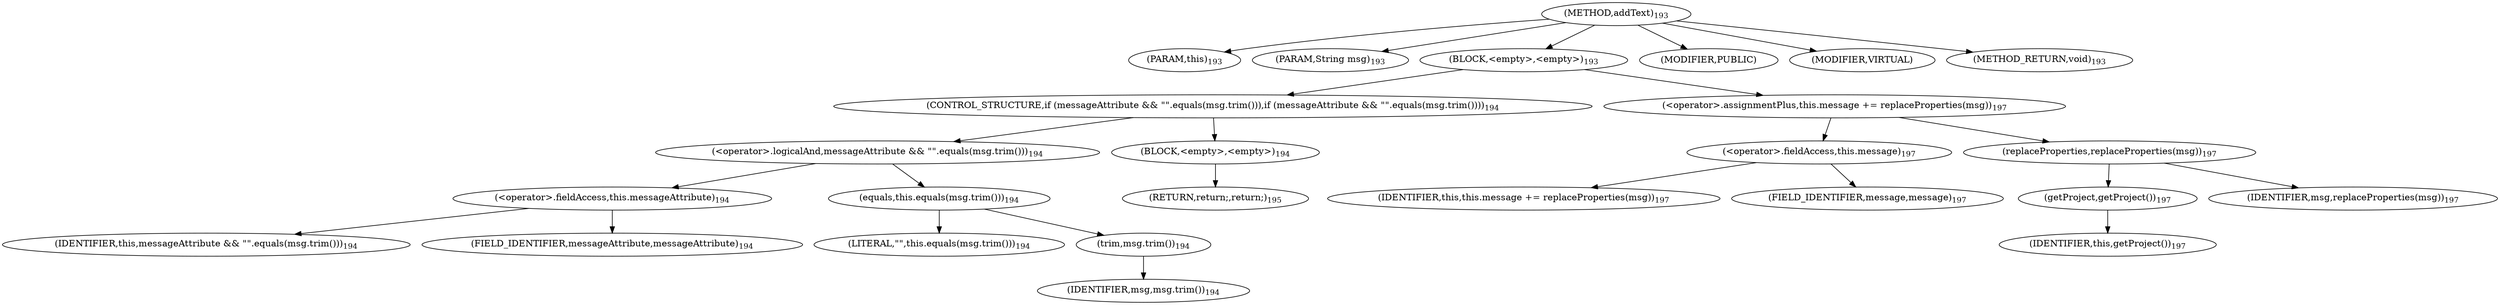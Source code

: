 digraph "addText" {  
"346" [label = <(METHOD,addText)<SUB>193</SUB>> ]
"36" [label = <(PARAM,this)<SUB>193</SUB>> ]
"347" [label = <(PARAM,String msg)<SUB>193</SUB>> ]
"348" [label = <(BLOCK,&lt;empty&gt;,&lt;empty&gt;)<SUB>193</SUB>> ]
"349" [label = <(CONTROL_STRUCTURE,if (messageAttribute &amp;&amp; &quot;&quot;.equals(msg.trim())),if (messageAttribute &amp;&amp; &quot;&quot;.equals(msg.trim())))<SUB>194</SUB>> ]
"350" [label = <(&lt;operator&gt;.logicalAnd,messageAttribute &amp;&amp; &quot;&quot;.equals(msg.trim()))<SUB>194</SUB>> ]
"351" [label = <(&lt;operator&gt;.fieldAccess,this.messageAttribute)<SUB>194</SUB>> ]
"352" [label = <(IDENTIFIER,this,messageAttribute &amp;&amp; &quot;&quot;.equals(msg.trim()))<SUB>194</SUB>> ]
"353" [label = <(FIELD_IDENTIFIER,messageAttribute,messageAttribute)<SUB>194</SUB>> ]
"354" [label = <(equals,this.equals(msg.trim()))<SUB>194</SUB>> ]
"355" [label = <(LITERAL,&quot;&quot;,this.equals(msg.trim()))<SUB>194</SUB>> ]
"356" [label = <(trim,msg.trim())<SUB>194</SUB>> ]
"357" [label = <(IDENTIFIER,msg,msg.trim())<SUB>194</SUB>> ]
"358" [label = <(BLOCK,&lt;empty&gt;,&lt;empty&gt;)<SUB>194</SUB>> ]
"359" [label = <(RETURN,return;,return;)<SUB>195</SUB>> ]
"360" [label = <(&lt;operator&gt;.assignmentPlus,this.message += replaceProperties(msg))<SUB>197</SUB>> ]
"361" [label = <(&lt;operator&gt;.fieldAccess,this.message)<SUB>197</SUB>> ]
"362" [label = <(IDENTIFIER,this,this.message += replaceProperties(msg))<SUB>197</SUB>> ]
"363" [label = <(FIELD_IDENTIFIER,message,message)<SUB>197</SUB>> ]
"364" [label = <(replaceProperties,replaceProperties(msg))<SUB>197</SUB>> ]
"365" [label = <(getProject,getProject())<SUB>197</SUB>> ]
"35" [label = <(IDENTIFIER,this,getProject())<SUB>197</SUB>> ]
"366" [label = <(IDENTIFIER,msg,replaceProperties(msg))<SUB>197</SUB>> ]
"367" [label = <(MODIFIER,PUBLIC)> ]
"368" [label = <(MODIFIER,VIRTUAL)> ]
"369" [label = <(METHOD_RETURN,void)<SUB>193</SUB>> ]
  "346" -> "36" 
  "346" -> "347" 
  "346" -> "348" 
  "346" -> "367" 
  "346" -> "368" 
  "346" -> "369" 
  "348" -> "349" 
  "348" -> "360" 
  "349" -> "350" 
  "349" -> "358" 
  "350" -> "351" 
  "350" -> "354" 
  "351" -> "352" 
  "351" -> "353" 
  "354" -> "355" 
  "354" -> "356" 
  "356" -> "357" 
  "358" -> "359" 
  "360" -> "361" 
  "360" -> "364" 
  "361" -> "362" 
  "361" -> "363" 
  "364" -> "365" 
  "364" -> "366" 
  "365" -> "35" 
}
